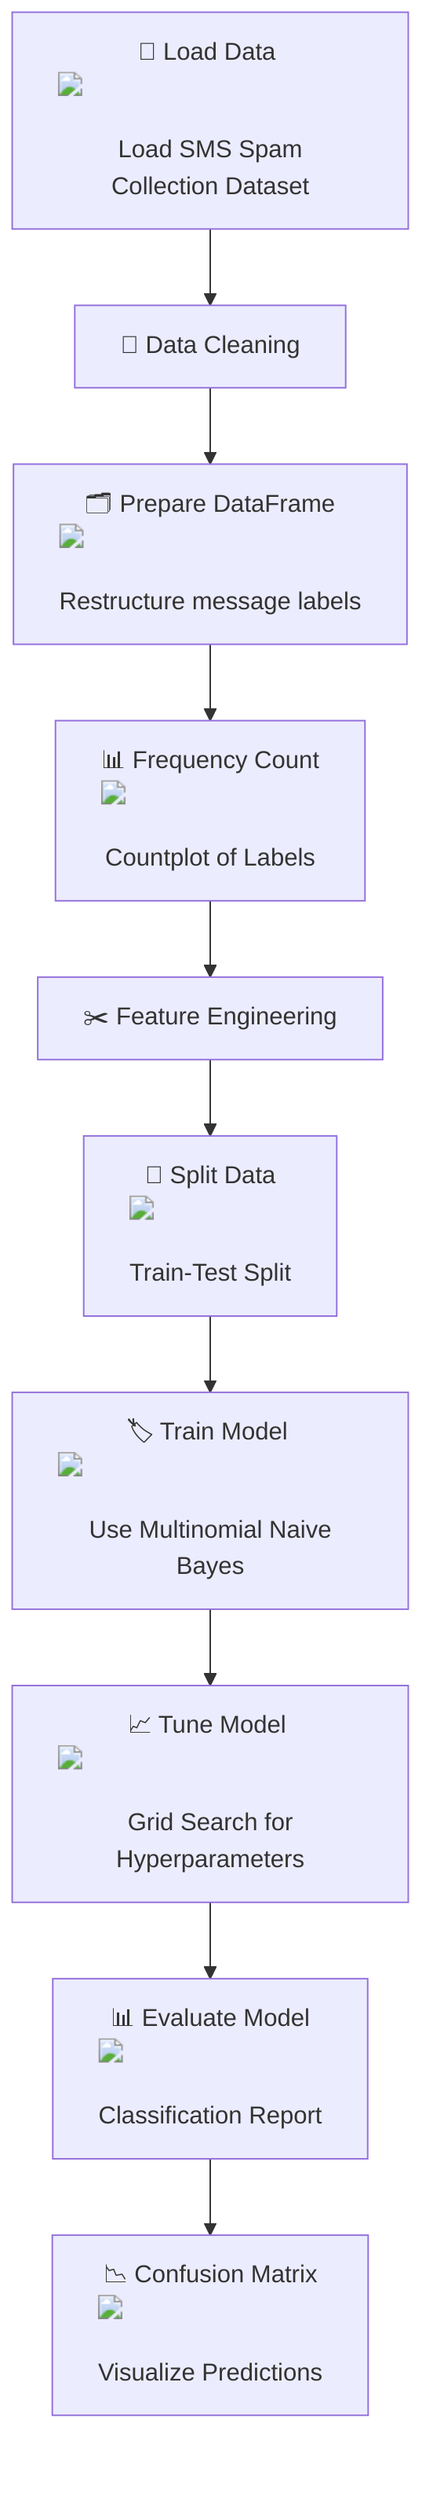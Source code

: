 graph TD;
    A["🔄 Load Data <img src='file.svg'/> <br/> Load SMS Spam Collection Dataset"] --> B["🧹 Data Cleaning"]
    B --> C["🗂 Prepare DataFrame <img src='table.svg'/> <br/> Restructure message labels"]
    C --> D["📊 Frequency Count <img src='barplot_template.svg'/> <br/> Countplot of Labels"]
    D --> E["✂️ Feature Engineering"]
    E --> F["🔄 Split Data <img src='row_split.svg'/> <br/> Train-Test Split"]
    F --> G["🏷️ Train Model <img src='brain.svg'/> <br/> Use Multinomial Naive Bayes"]
    G --> H["📈 Tune Model <img src='brain.svg'/> <br/> Grid Search for Hyperparameters"]
    H --> I["📊 Evaluate Model <img src='confusion_matrix.svg'/> <br/> Classification Report"]
    I --> J["📉 Confusion Matrix <img src='confusion_matrix.svg'/> <br/> Visualize Predictions"]